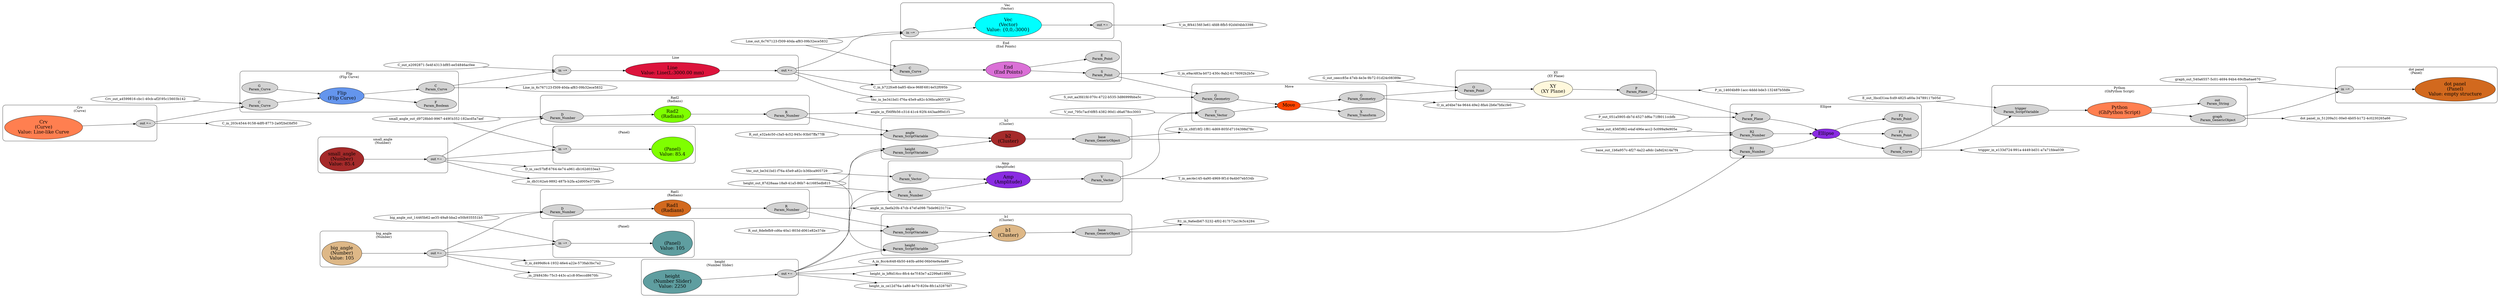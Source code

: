 digraph G {
    rankdir = LR;
    
    
    subgraph "cluster_subgraph_5ad19c48-1e9f-4067-8bc7-fa66cd4a694e" {
        node [style = filled;];
        nodesep = "0.05";
        style = "rounded";
        label = "Ellipse";
        # Nodes
        "Ellipse_5ad19c48-1e9f-4067-8bc7-fa66cd4a694e" [label = "Ellipse";fillcolor = "blueviolet";fontsize = 20;];
        "P_in_5ad19c48-1e9f-4067-8bc7-fa66cd4a694e" [label = "P \nParam_Plane";];
        "R1_in_5ad19c48-1e9f-4067-8bc7-fa66cd4a694e" [label = "R1 \nParam_Number";];
        "R2_in_5ad19c48-1e9f-4067-8bc7-fa66cd4a694e" [label = "R2 \nParam_Number";];
        "E_out_5ad19c48-1e9f-4067-8bc7-fa66cd4a694e" [label = "E \nParam_Curve";];
        "F1_out_5ad19c48-1e9f-4067-8bc7-fa66cd4a694e" [label = "F1 \nParam_Point";];
        "F2_out_5ad19c48-1e9f-4067-8bc7-fa66cd4a694e" [label = "F2 \nParam_Point";];
        
        # Edges
        "P_in_5ad19c48-1e9f-4067-8bc7-fa66cd4a694e" -> "Ellipse_5ad19c48-1e9f-4067-8bc7-fa66cd4a694e";
        "R1_in_5ad19c48-1e9f-4067-8bc7-fa66cd4a694e" -> "Ellipse_5ad19c48-1e9f-4067-8bc7-fa66cd4a694e";
        "R2_in_5ad19c48-1e9f-4067-8bc7-fa66cd4a694e" -> "Ellipse_5ad19c48-1e9f-4067-8bc7-fa66cd4a694e";
        "Ellipse_5ad19c48-1e9f-4067-8bc7-fa66cd4a694e" -> "E_out_5ad19c48-1e9f-4067-8bc7-fa66cd4a694e";
        "Ellipse_5ad19c48-1e9f-4067-8bc7-fa66cd4a694e" -> "F1_out_5ad19c48-1e9f-4067-8bc7-fa66cd4a694e";
        "Ellipse_5ad19c48-1e9f-4067-8bc7-fa66cd4a694e" -> "F2_out_5ad19c48-1e9f-4067-8bc7-fa66cd4a694e";
        
        # 0
    }
    
    subgraph "cluster_subgraph__d9728bb0-9967-449f-b352-182acd5a7aef" {
        node [style = filled;];
        nodesep = "0.05";
        style = "rounded";
        label = "small_angle\n(Number)";
        # Nodes
        "small_angle_d9728bb0-9967-449f-b352-182acd5a7aef" [label = "small_angle\n(Number)\nValue: 85.4";fillcolor = "brown";fontsize = 20;];
        "small_angle_d9728bb0-9967-449f-b352-182acd5a7aef_out" [label = "out •→";];
        # Edges
        "small_angle_d9728bb0-9967-449f-b352-182acd5a7aef" -> "small_angle_d9728bb0-9967-449f-b352-182acd5a7aef_out";
        
        # 1
    }
    
    subgraph "cluster_subgraph__14465b62-ae35-49a8-bba2-e50b935551b5" {
        node [style = filled;];
        nodesep = "0.05";
        style = "rounded";
        label = "big_angle\n(Number)";
        # Nodes
        "big_angle_14465b62-ae35-49a8-bba2-e50b935551b5" [label = "big_angle\n(Number)\nValue: 105";fillcolor = "burlywood";fontsize = 20;];
        "big_angle_14465b62-ae35-49a8-bba2-e50b935551b5_out" [label = "out •→";];
        # Edges
        "big_angle_14465b62-ae35-49a8-bba2-e50b935551b5" -> "big_angle_14465b62-ae35-49a8-bba2-e50b935551b5_out";
        
        # 2
    }
    
    subgraph "cluster_subgraph__87d28aaa-18a9-41a5-86b7-4c1685edb815" {
        node [style = filled;];
        nodesep = "0.05";
        style = "rounded";
        label = "height\n(Number Slider)";
        # Nodes
        "height_87d28aaa-18a9-41a5-86b7-4c1685edb815" [label = "height\n(Number Slider)\nValue: 2250";fillcolor = "cadetblue";fontsize = 20;];
        "height_87d28aaa-18a9-41a5-86b7-4c1685edb815_out" [label = "out •→";];
        # Edges
        "height_87d28aaa-18a9-41a5-86b7-4c1685edb815" -> "height_87d28aaa-18a9-41a5-86b7-4c1685edb815_out";
        
        # 3
    }
    
    subgraph "cluster_subgraph_59cb3897-f400-43f3-9461-0701f2ceb61b" {
        node [style = filled;];
        nodesep = "0.05";
        style = "rounded";
        label = "Rad2\n(Radians)";
        # Nodes
        "Rad2_59cb3897-f400-43f3-9461-0701f2ceb61b" [label = "Rad2\n(Radians)";fillcolor = "chartreuse";fontsize = 20;];
        "D_in_59cb3897-f400-43f3-9461-0701f2ceb61b" [label = "D \nParam_Number";];
        "R_out_59cb3897-f400-43f3-9461-0701f2ceb61b" [label = "R \nParam_Number";];
        
        # Edges
        "D_in_59cb3897-f400-43f3-9461-0701f2ceb61b" -> "Rad2_59cb3897-f400-43f3-9461-0701f2ceb61b";
        "Rad2_59cb3897-f400-43f3-9461-0701f2ceb61b" -> "R_out_59cb3897-f400-43f3-9461-0701f2ceb61b";
        
        # 4
    }
    
    subgraph "cluster_subgraph_2a326121-470f-4022-9477-ef4b47e3853d" {
        node [style = filled;];
        nodesep = "0.05";
        style = "rounded";
        label = "Rad1\n(Radians)";
        # Nodes
        "Rad1_2a326121-470f-4022-9477-ef4b47e3853d" [label = "Rad1\n(Radians)";fillcolor = "chocolate";fontsize = 20;];
        "D_in_2a326121-470f-4022-9477-ef4b47e3853d" [label = "D \nParam_Number";];
        "R_out_2a326121-470f-4022-9477-ef4b47e3853d" [label = "R \nParam_Number";];
        
        # Edges
        "D_in_2a326121-470f-4022-9477-ef4b47e3853d" -> "Rad1_2a326121-470f-4022-9477-ef4b47e3853d";
        "Rad1_2a326121-470f-4022-9477-ef4b47e3853d" -> "R_out_2a326121-470f-4022-9477-ef4b47e3853d";
        
        # 5
    }
    
    subgraph "cluster_subgraph__a4599816-cbc1-40cb-af2f-95c15603b142" {
        node [style = filled;];
        nodesep = "0.05";
        style = "rounded";
        label = "Crv\n(Curve)";
        # Nodes
        "Crv_a4599816-cbc1-40cb-af2f-95c15603b142" [label = "Crv\n(Curve)\nValue: Line-like Curve";fillcolor = "coral";fontsize = 20;];
        "Crv_a4599816-cbc1-40cb-af2f-95c15603b142_out" [label = "out •→";];
        # Edges
        "Crv_a4599816-cbc1-40cb-af2f-95c15603b142" -> "Crv_a4599816-cbc1-40cb-af2f-95c15603b142_out";
        
        # 6
    }
    
    subgraph "cluster_subgraph_41047c00-e8c0-42f0-99aa-d3177a8bd895" {
        node [style = filled;];
        nodesep = "0.05";
        style = "rounded";
        label = "Flip\n(Flip Curve)";
        # Nodes
        "Flip_41047c00-e8c0-42f0-99aa-d3177a8bd895" [label = "Flip\n(Flip Curve)";fillcolor = "cornflowerblue";fontsize = 20;];
        "C_in_41047c00-e8c0-42f0-99aa-d3177a8bd895" [label = "C \nParam_Curve";];
        "G_in_41047c00-e8c0-42f0-99aa-d3177a8bd895" [label = "G \nParam_Curve";];
        "C_out_41047c00-e8c0-42f0-99aa-d3177a8bd895" [label = "C \nParam_Curve";];
        "F_out_41047c00-e8c0-42f0-99aa-d3177a8bd895" [label = "F \nParam_Boolean";];
        
        # Edges
        "C_in_41047c00-e8c0-42f0-99aa-d3177a8bd895" -> "Flip_41047c00-e8c0-42f0-99aa-d3177a8bd895";
        "G_in_41047c00-e8c0-42f0-99aa-d3177a8bd895" -> "Flip_41047c00-e8c0-42f0-99aa-d3177a8bd895";
        "Flip_41047c00-e8c0-42f0-99aa-d3177a8bd895" -> "C_out_41047c00-e8c0-42f0-99aa-d3177a8bd895";
        "Flip_41047c00-e8c0-42f0-99aa-d3177a8bd895" -> "F_out_41047c00-e8c0-42f0-99aa-d3177a8bd895";
        
        # 7
    }
    
    subgraph "cluster_subgraph_cdffa07a-a8b6-4077-978a-eda881b24570" {
        node [style = filled;];
        nodesep = "0.05";
        style = "rounded";
        label = "XY\n(XY Plane)";
        # Nodes
        "XY_cdffa07a-a8b6-4077-978a-eda881b24570" [label = "XY\n(XY Plane)";fillcolor = "cornsilk";fontsize = 20;];
        "O_in_cdffa07a-a8b6-4077-978a-eda881b24570" [label = "O \nParam_Point";];
        "P_out_cdffa07a-a8b6-4077-978a-eda881b24570" [label = "P \nParam_Plane";];
        
        # Edges
        "O_in_cdffa07a-a8b6-4077-978a-eda881b24570" -> "XY_cdffa07a-a8b6-4077-978a-eda881b24570";
        "XY_cdffa07a-a8b6-4077-978a-eda881b24570" -> "P_out_cdffa07a-a8b6-4077-978a-eda881b24570";
        
        # 8
    }
    
    subgraph "cluster_subgraph__6c767123-f309-40da-af83-09b32ece5832" {
        node [style = filled;];
        nodesep = "0.05";
        style = "rounded";
        label = "Line";
        # Nodes
        "Line_6c767123-f309-40da-af83-09b32ece5832" [label = "Line\nValue: Line(L:3000.00 mm)";fillcolor = "crimson";fontsize = 20;];
        "Line_6c767123-f309-40da-af83-09b32ece5832_in" [label = "in →•";];
        "Line_6c767123-f309-40da-af83-09b32ece5832_out" [label = "out •→";];
        # Edges
        "Line_6c767123-f309-40da-af83-09b32ece5832_in" -> "Line_6c767123-f309-40da-af83-09b32ece5832";
        "Line_6c767123-f309-40da-af83-09b32ece5832" -> "Line_6c767123-f309-40da-af83-09b32ece5832_out";
        
        # 9
    }
    
    subgraph "cluster_subgraph__be341bd1-f76a-45e9-a82c-b36bca905729" {
        node [style = filled;];
        nodesep = "0.05";
        style = "rounded";
        label = "Vec\n(Vector)";
        # Nodes
        "Vec_be341bd1-f76a-45e9-a82c-b36bca905729" [label = "Vec\n(Vector)\nValue: {0,0,-3000}";fillcolor = "cyan";fontsize = 20;];
        "Vec_be341bd1-f76a-45e9-a82c-b36bca905729_in" [label = "in →•";];
        "Vec_be341bd1-f76a-45e9-a82c-b36bca905729_out" [label = "out •→";];
        # Edges
        "Vec_be341bd1-f76a-45e9-a82c-b36bca905729_in" -> "Vec_be341bd1-f76a-45e9-a82c-b36bca905729";
        "Vec_be341bd1-f76a-45e9-a82c-b36bca905729" -> "Vec_be341bd1-f76a-45e9-a82c-b36bca905729_out";
        
        # 10
    }
    
    subgraph "cluster_subgraph_d8a179fc-7fab-4814-b4b9-20be26bfe82c" {
        node [style = filled;];
        nodesep = "0.05";
        style = "rounded";
        label = "Move";
        # Nodes
        "Move_d8a179fc-7fab-4814-b4b9-20be26bfe82c" [label = "Move";fillcolor = "orangered";fontsize = 20;];
        "G_in_d8a179fc-7fab-4814-b4b9-20be26bfe82c" [label = "G \nParam_Geometry";];
        "T_in_d8a179fc-7fab-4814-b4b9-20be26bfe82c" [label = "T \nParam_Vector";];
        "G_out_d8a179fc-7fab-4814-b4b9-20be26bfe82c" [label = "G \nParam_Geometry";];
        "X_out_d8a179fc-7fab-4814-b4b9-20be26bfe82c" [label = "X \nParam_Transform";];
        
        # Edges
        "G_in_d8a179fc-7fab-4814-b4b9-20be26bfe82c" -> "Move_d8a179fc-7fab-4814-b4b9-20be26bfe82c";
        "T_in_d8a179fc-7fab-4814-b4b9-20be26bfe82c" -> "Move_d8a179fc-7fab-4814-b4b9-20be26bfe82c";
        "Move_d8a179fc-7fab-4814-b4b9-20be26bfe82c" -> "G_out_d8a179fc-7fab-4814-b4b9-20be26bfe82c";
        "Move_d8a179fc-7fab-4814-b4b9-20be26bfe82c" -> "X_out_d8a179fc-7fab-4814-b4b9-20be26bfe82c";
        
        # 11
    }
    
    subgraph "cluster_subgraph_71ee981e-b545-4cb0-907c-8955b015922f" {
        node [style = filled;];
        nodesep = "0.05";
        style = "rounded";
        label = "End\n(End Points)";
        # Nodes
        "End_71ee981e-b545-4cb0-907c-8955b015922f" [label = "End\n(End Points)";fillcolor = "orchid";fontsize = 20;];
        "C_in_71ee981e-b545-4cb0-907c-8955b015922f" [label = "C \nParam_Curve";];
        "S_out_71ee981e-b545-4cb0-907c-8955b015922f" [label = "S \nParam_Point";];
        "E_out_71ee981e-b545-4cb0-907c-8955b015922f" [label = "E \nParam_Point";];
        
        # Edges
        "C_in_71ee981e-b545-4cb0-907c-8955b015922f" -> "End_71ee981e-b545-4cb0-907c-8955b015922f";
        "End_71ee981e-b545-4cb0-907c-8955b015922f" -> "S_out_71ee981e-b545-4cb0-907c-8955b015922f";
        "End_71ee981e-b545-4cb0-907c-8955b015922f" -> "E_out_71ee981e-b545-4cb0-907c-8955b015922f";
        
        # 12
    }
    
    subgraph "cluster_subgraph_296e8b38-2af3-4633-aa6e-20cd8f0bcac8" {
        node [style = filled;];
        nodesep = "0.05";
        style = "rounded";
        label = "Amp\n(Amplitude)";
        # Nodes
        "Amp_296e8b38-2af3-4633-aa6e-20cd8f0bcac8" [label = "Amp\n(Amplitude)";fillcolor = "blueviolet";fontsize = 20;];
        "V_in_296e8b38-2af3-4633-aa6e-20cd8f0bcac8" [label = "V \nParam_Vector";];
        "A_in_296e8b38-2af3-4633-aa6e-20cd8f0bcac8" [label = "A \nParam_Number";];
        "V_out_296e8b38-2af3-4633-aa6e-20cd8f0bcac8" [label = "V \nParam_Vector";];
        
        # Edges
        "V_in_296e8b38-2af3-4633-aa6e-20cd8f0bcac8" -> "Amp_296e8b38-2af3-4633-aa6e-20cd8f0bcac8";
        "A_in_296e8b38-2af3-4633-aa6e-20cd8f0bcac8" -> "Amp_296e8b38-2af3-4633-aa6e-20cd8f0bcac8";
        "Amp_296e8b38-2af3-4633-aa6e-20cd8f0bcac8" -> "V_out_296e8b38-2af3-4633-aa6e-20cd8f0bcac8";
        
        # 13
    }
    
    subgraph "cluster_subgraph_10f0c688-9b64-4a5b-97aa-419aa174c25c" {
        node [style = filled;];
        nodesep = "0.05";
        style = "rounded";
        label = "b2\n(Cluster)";
        # Nodes
        "b2_10f0c688-9b64-4a5b-97aa-419aa174c25c" [label = "b2\n(Cluster)";fillcolor = "brown";fontsize = 20;];
        "height_in_10f0c688-9b64-4a5b-97aa-419aa174c25c" [label = "height \nParam_ScriptVariable";];
        "angle_in_10f0c688-9b64-4a5b-97aa-419aa174c25c" [label = "angle \nParam_ScriptVariable";];
        "base_out_10f0c688-9b64-4a5b-97aa-419aa174c25c" [label = "base \nParam_GenericObject";];
        
        # Edges
        "height_in_10f0c688-9b64-4a5b-97aa-419aa174c25c" -> "b2_10f0c688-9b64-4a5b-97aa-419aa174c25c";
        "angle_in_10f0c688-9b64-4a5b-97aa-419aa174c25c" -> "b2_10f0c688-9b64-4a5b-97aa-419aa174c25c";
        "b2_10f0c688-9b64-4a5b-97aa-419aa174c25c" -> "base_out_10f0c688-9b64-4a5b-97aa-419aa174c25c";
        
        # 14
    }
    
    subgraph "cluster_subgraph_a6456689-42ae-4206-a7a4-5324d1a4934a" {
        node [style = filled;];
        nodesep = "0.05";
        style = "rounded";
        label = "b1\n(Cluster)";
        # Nodes
        "b1_a6456689-42ae-4206-a7a4-5324d1a4934a" [label = "b1\n(Cluster)";fillcolor = "burlywood";fontsize = 20;];
        "height_in_a6456689-42ae-4206-a7a4-5324d1a4934a" [label = "height \nParam_ScriptVariable";];
        "angle_in_a6456689-42ae-4206-a7a4-5324d1a4934a" [label = "angle \nParam_ScriptVariable";];
        "base_out_a6456689-42ae-4206-a7a4-5324d1a4934a" [label = "base \nParam_GenericObject";];
        
        # Edges
        "height_in_a6456689-42ae-4206-a7a4-5324d1a4934a" -> "b1_a6456689-42ae-4206-a7a4-5324d1a4934a";
        "angle_in_a6456689-42ae-4206-a7a4-5324d1a4934a" -> "b1_a6456689-42ae-4206-a7a4-5324d1a4934a";
        "b1_a6456689-42ae-4206-a7a4-5324d1a4934a" -> "base_out_a6456689-42ae-4206-a7a4-5324d1a4934a";
        
        # 15
    }
    
    subgraph "cluster_subgraph__2f48438c-75c3-443c-a1c8-95eccd8670fc" {
        node [style = filled;];
        nodesep = "0.05";
        style = "rounded";
        label = "\n(Panel)";
        # Nodes
        "_2f48438c-75c3-443c-a1c8-95eccd8670fc" [label = "\n(Panel)\nValue: 105";fillcolor = "cadetblue";fontsize = 20;];
        "_2f48438c-75c3-443c-a1c8-95eccd8670fc_in" [label = "in →•";];
        # Edges
        "_2f48438c-75c3-443c-a1c8-95eccd8670fc_in" -> "_2f48438c-75c3-443c-a1c8-95eccd8670fc";
        
        # 16
    }
    
    subgraph "cluster_subgraph__db3162a4-9892-487b-b2fa-a2d005e3726b" {
        node [style = filled;];
        nodesep = "0.05";
        style = "rounded";
        label = "\n(Panel)";
        # Nodes
        "_db3162a4-9892-487b-b2fa-a2d005e3726b" [label = "\n(Panel)\nValue: 85.4";fillcolor = "chartreuse";fontsize = 20;];
        "_db3162a4-9892-487b-b2fa-a2d005e3726b_in" [label = "in →•";];
        # Edges
        "_db3162a4-9892-487b-b2fa-a2d005e3726b_in" -> "_db3162a4-9892-487b-b2fa-a2d005e3726b";
        
        # 17
    }
    
    subgraph "cluster_subgraph__51209a31-00e0-4b05-b172-4c0230265a66" {
        node [style = filled;];
        nodesep = "0.05";
        style = "rounded";
        label = "dot panel\n(Panel)";
        # Nodes
        "dot panel_51209a31-00e0-4b05-b172-4c0230265a66" [label = "dot panel\n(Panel)\nValue: empty structure";fillcolor = "chocolate";fontsize = 20;];
        "dot panel_51209a31-00e0-4b05-b172-4c0230265a66_in" [label = "in →•";];
        # Edges
        "dot panel_51209a31-00e0-4b05-b172-4c0230265a66_in" -> "dot panel_51209a31-00e0-4b05-b172-4c0230265a66";
        
        # 18
    }
    
    subgraph "cluster_subgraph_6ff0ff7e-a539-4919-acff-d2ed22901e68" {
        node [style = filled;];
        nodesep = "0.05";
        style = "rounded";
        label = "Python\n(GhPython Script)";
        # Nodes
        "Python_6ff0ff7e-a539-4919-acff-d2ed22901e68" [label = "Python\n(GhPython Script)";fillcolor = "coral";fontsize = 20;];
        "trigger_in_6ff0ff7e-a539-4919-acff-d2ed22901e68" [label = "trigger \nParam_ScriptVariable";];
        "out_out_6ff0ff7e-a539-4919-acff-d2ed22901e68" [label = "out \nParam_String";];
        "graph_out_6ff0ff7e-a539-4919-acff-d2ed22901e68" [label = "graph \nParam_GenericObject";];
        
        # Edges
        "trigger_in_6ff0ff7e-a539-4919-acff-d2ed22901e68" -> "Python_6ff0ff7e-a539-4919-acff-d2ed22901e68";
        "Python_6ff0ff7e-a539-4919-acff-d2ed22901e68" -> "out_out_6ff0ff7e-a539-4919-acff-d2ed22901e68";
        "Python_6ff0ff7e-a539-4919-acff-d2ed22901e68" -> "graph_out_6ff0ff7e-a539-4919-acff-d2ed22901e68";
        
        # 19
    }
    
    
    "P_out_051a5905-db7d-4527-bf6a-71f8011ccbfb" -> "P_in_5ad19c48-1e9f-4067-8bc7-fa66cd4a694e";
    "base_out_1b6a957c-4f27-4a22-a8dc-2a8d2414a7f4" -> "R1_in_5ad19c48-1e9f-4067-8bc7-fa66cd4a694e";
    "base_out_456f3f62-e4af-496e-acc2-5c099a9e905e" -> "R2_in_5ad19c48-1e9f-4067-8bc7-fa66cd4a694e";
    "E_out_5ad19c48-1e9f-4067-8bc7-fa66cd4a694e" -> "trigger_in_e133d724-991a-4449-bd31-a7a71fdea039";
    "small_angle_d9728bb0-9967-449f-b352-182acd5a7aef_out" -> "D_in_cec57bff-6764-4e74-a961-db162d033ea3";
    "small_angle_d9728bb0-9967-449f-b352-182acd5a7aef_out" -> "_in_db3162a4-9892-487b-b2fa-a2d005e3726b";
    "big_angle_14465b62-ae35-49a8-bba2-e50b935551b5_out" -> "D_in_d499d6c4-1932-46e4-a22e-573fab3bc7a2";
    "big_angle_14465b62-ae35-49a8-bba2-e50b935551b5_out" -> "_in_2f48438c-75c3-443c-a1c8-95eccd8670fc";
    "height_87d28aaa-18a9-41a5-86b7-4c1685edb815_out" -> "A_in_8cc4c648-6b50-440b-a69d-06b04e9a4a89";
    "height_87d28aaa-18a9-41a5-86b7-4c1685edb815_out" -> "height_in_bf6d16cc-8fc4-4e7f-83e7-a2299a619f95";
    "height_87d28aaa-18a9-41a5-86b7-4c1685edb815_out" -> "height_in_ce12d76a-1a80-4e70-820e-8fc1a3287fd7";
    "small_angle_out_d9728bb0-9967-449f-b352-182acd5a7aef" -> "D_in_59cb3897-f400-43f3-9461-0701f2ceb61b";
    "R_out_59cb3897-f400-43f3-9461-0701f2ceb61b" -> "angle_in_f56f9b56-c31d-41c4-92f4-443aa9f0d1f1";
    "big_angle_out_14465b62-ae35-49a8-bba2-e50b935551b5" -> "D_in_2a326121-470f-4022-9477-ef4b47e3853d";
    "R_out_2a326121-470f-4022-9477-ef4b47e3853d" -> "angle_in_faefa20b-47cb-47ef-a098-7bde9623171e";
    "Crv_a4599816-cbc1-40cb-af2f-95c15603b142_out" -> "C_in_203c4544-9158-4df0-8773-2a0f2bd3bf50";
    "Crv_out_a4599816-cbc1-40cb-af2f-95c15603b142" -> "C_in_41047c00-e8c0-42f0-99aa-d3177a8bd895";
    "C_out_41047c00-e8c0-42f0-99aa-d3177a8bd895" -> "Line_in_6c767123-f309-40da-af83-09b32ece5832";
    "G_out_ceecc85e-47eb-4e3e-9b72-01d24c08389e" -> "O_in_cdffa07a-a8b6-4077-978a-eda881b24570";
    "P_out_cdffa07a-a8b6-4077-978a-eda881b24570" -> "P_in_14604b89-1acc-4ddd-bde3-132487b5fdfe";
    "C_out_e2092871-5e4f-4313-bf85-ee54846ac0ee" -> "Line_6c767123-f309-40da-af83-09b32ece5832_in";
    "Line_6c767123-f309-40da-af83-09b32ece5832_out" -> "Vec_in_be341bd1-f76a-45e9-a82c-b36bca905729";
    "Line_6c767123-f309-40da-af83-09b32ece5832_out" -> "C_in_b722fce8-ba85-4bce-968f-6814e52f095b";
    "Line_out_6c767123-f309-40da-af83-09b32ece5832" -> "Vec_be341bd1-f76a-45e9-a82c-b36bca905729_in";
    "Vec_be341bd1-f76a-45e9-a82c-b36bca905729_out" -> "V_in_8f44156f-3e61-4fd8-8fb5-92d404bb3398";
    "S_out_aa3fd1fd-070c-4722-b535-3d86999bba5c" -> "G_in_d8a179fc-7fab-4814-b4b9-20be26bfe82c";
    "V_out_795c7acf-6f85-4382-90d1-d6a678cc3003" -> "T_in_d8a179fc-7fab-4814-b4b9-20be26bfe82c";
    "G_out_d8a179fc-7fab-4814-b4b9-20be26bfe82c" -> "O_in_a04be74e-9644-49e2-8fa4-2b6e7bfa1fe0";
    "Line_out_6c767123-f309-40da-af83-09b32ece5832" -> "C_in_71ee981e-b545-4cb0-907c-8955b015922f";
    "S_out_71ee981e-b545-4cb0-907c-8955b015922f" -> "G_in_e9ac483a-b072-430c-9ab2-6176092b2b5e";
    "Vec_out_be341bd1-f76a-45e9-a82c-b36bca905729" -> "V_in_296e8b38-2af3-4633-aa6e-20cd8f0bcac8";
    "height_out_87d28aaa-18a9-41a5-86b7-4c1685edb815" -> "A_in_296e8b38-2af3-4633-aa6e-20cd8f0bcac8";
    "V_out_296e8b38-2af3-4633-aa6e-20cd8f0bcac8" -> "T_in_aec4e145-4a90-4969-9f1d-9a4b07eb534b";
    "height_out_87d28aaa-18a9-41a5-86b7-4c1685edb815" -> "height_in_10f0c688-9b64-4a5b-97aa-419aa174c25c";
    "R_out_e32a4c50-c3a5-4c52-945c-93b07ffa77f8" -> "angle_in_10f0c688-9b64-4a5b-97aa-419aa174c25c";
    "base_out_10f0c688-9b64-4a5b-97aa-419aa174c25c" -> "R2_in_cfdf18f2-1f81-4d69-805f-d7104398d78c";
    "height_out_87d28aaa-18a9-41a5-86b7-4c1685edb815" -> "height_in_a6456689-42ae-4206-a7a4-5324d1a4934a";
    "R_out_8defefb9-cd6a-40a1-803d-d061e82e37de" -> "angle_in_a6456689-42ae-4206-a7a4-5324d1a4934a";
    "base_out_a6456689-42ae-4206-a7a4-5324d1a4934a" -> "R1_in_9a6edb67-5232-4f02-817f-72a19c5c4284";
    "big_angle_out_14465b62-ae35-49a8-bba2-e50b935551b5" -> "_2f48438c-75c3-443c-a1c8-95eccd8670fc_in";
    "small_angle_out_d9728bb0-9967-449f-b352-182acd5a7aef" -> "_db3162a4-9892-487b-b2fa-a2d005e3726b_in";
    "graph_out_540a6557-5c01-4694-94b4-69cfba6ae670" -> "dot panel_51209a31-00e0-4b05-b172-4c0230265a66_in";
    "E_out_3bcd31ea-fcd9-4825-a60a-34789117b05d" -> "trigger_in_6ff0ff7e-a539-4919-acff-d2ed22901e68";
    "graph_out_6ff0ff7e-a539-4919-acff-d2ed22901e68" -> "dot panel_in_51209a31-00e0-4b05-b172-4c0230265a66";
    
    
    # Manually connected
    "V_out_296e8b38-2af3-4633-aa6e-20cd8f0bcac8" -> "T_in_d8a179fc-7fab-4814-b4b9-20be26bfe82c";
    "G_out_d8a179fc-7fab-4814-b4b9-20be26bfe82c" -> "O_in_cdffa07a-a8b6-4077-978a-eda881b24570";
    "P_out_cdffa07a-a8b6-4077-978a-eda881b24570" -> "P_in_5ad19c48-1e9f-4067-8bc7-fa66cd4a694e";
    "base_out_a6456689-42ae-4206-a7a4-5324d1a4934a" -> "R1_in_5ad19c48-1e9f-4067-8bc7-fa66cd4a694e";
    "base_out_10f0c688-9b64-4a5b-97aa-419aa174c25c" -> "R2_in_5ad19c48-1e9f-4067-8bc7-fa66cd4a694e";
    "height_87d28aaa-18a9-41a5-86b7-4c1685edb815_out" -> "height_in_a6456689-42ae-4206-a7a4-5324d1a4934a";
    "height_87d28aaa-18a9-41a5-86b7-4c1685edb815_out" -> "height_in_10f0c688-9b64-4a5b-97aa-419aa174c25c";
    "height_87d28aaa-18a9-41a5-86b7-4c1685edb815_out" -> "A_in_296e8b38-2af3-4633-aa6e-20cd8f0bcac8";
    "small_angle_d9728bb0-9967-449f-b352-182acd5a7aef_out" -> "D_in_59cb3897-f400-43f3-9461-0701f2ceb61b";
    "big_angle_14465b62-ae35-49a8-bba2-e50b935551b5_out" -> "D_in_2a326121-470f-4022-9477-ef4b47e3853d";
    "R_out_59cb3897-f400-43f3-9461-0701f2ceb61b" -> "angle_in_10f0c688-9b64-4a5b-97aa-419aa174c25c";
    "R_out_2a326121-470f-4022-9477-ef4b47e3853d" -> "angle_in_a6456689-42ae-4206-a7a4-5324d1a4934a";
    "S_out_71ee981e-b545-4cb0-907c-8955b015922f" -> "G_in_d8a179fc-7fab-4814-b4b9-20be26bfe82c";
    "Line_6c767123-f309-40da-af83-09b32ece5832_out" -> "C_in_71ee981e-b545-4cb0-907c-8955b015922f";
    "Line_6c767123-f309-40da-af83-09b32ece5832_out" -> "Vec_be341bd1-f76a-45e9-a82c-b36bca905729_in";
    "Crv_a4599816-cbc1-40cb-af2f-95c15603b142_out" -> "C_in_41047c00-e8c0-42f0-99aa-d3177a8bd895";
    "C_out_41047c00-e8c0-42f0-99aa-d3177a8bd895" -> "Line_6c767123-f309-40da-af83-09b32ece5832_in";
    "big_angle_14465b62-ae35-49a8-bba2-e50b935551b5_out" -> "_2f48438c-75c3-443c-a1c8-95eccd8670fc_in";
    "small_angle_d9728bb0-9967-449f-b352-182acd5a7aef_out" -> "_db3162a4-9892-487b-b2fa-a2d005e3726b_in";
    "E_out_5ad19c48-1e9f-4067-8bc7-fa66cd4a694e" -> "trigger_in_6ff0ff7e-a539-4919-acff-d2ed22901e68";
    "graph_out_6ff0ff7e-a539-4919-acff-d2ed22901e68" -> "dot panel_51209a31-00e0-4b05-b172-4c0230265a66_in";
}
